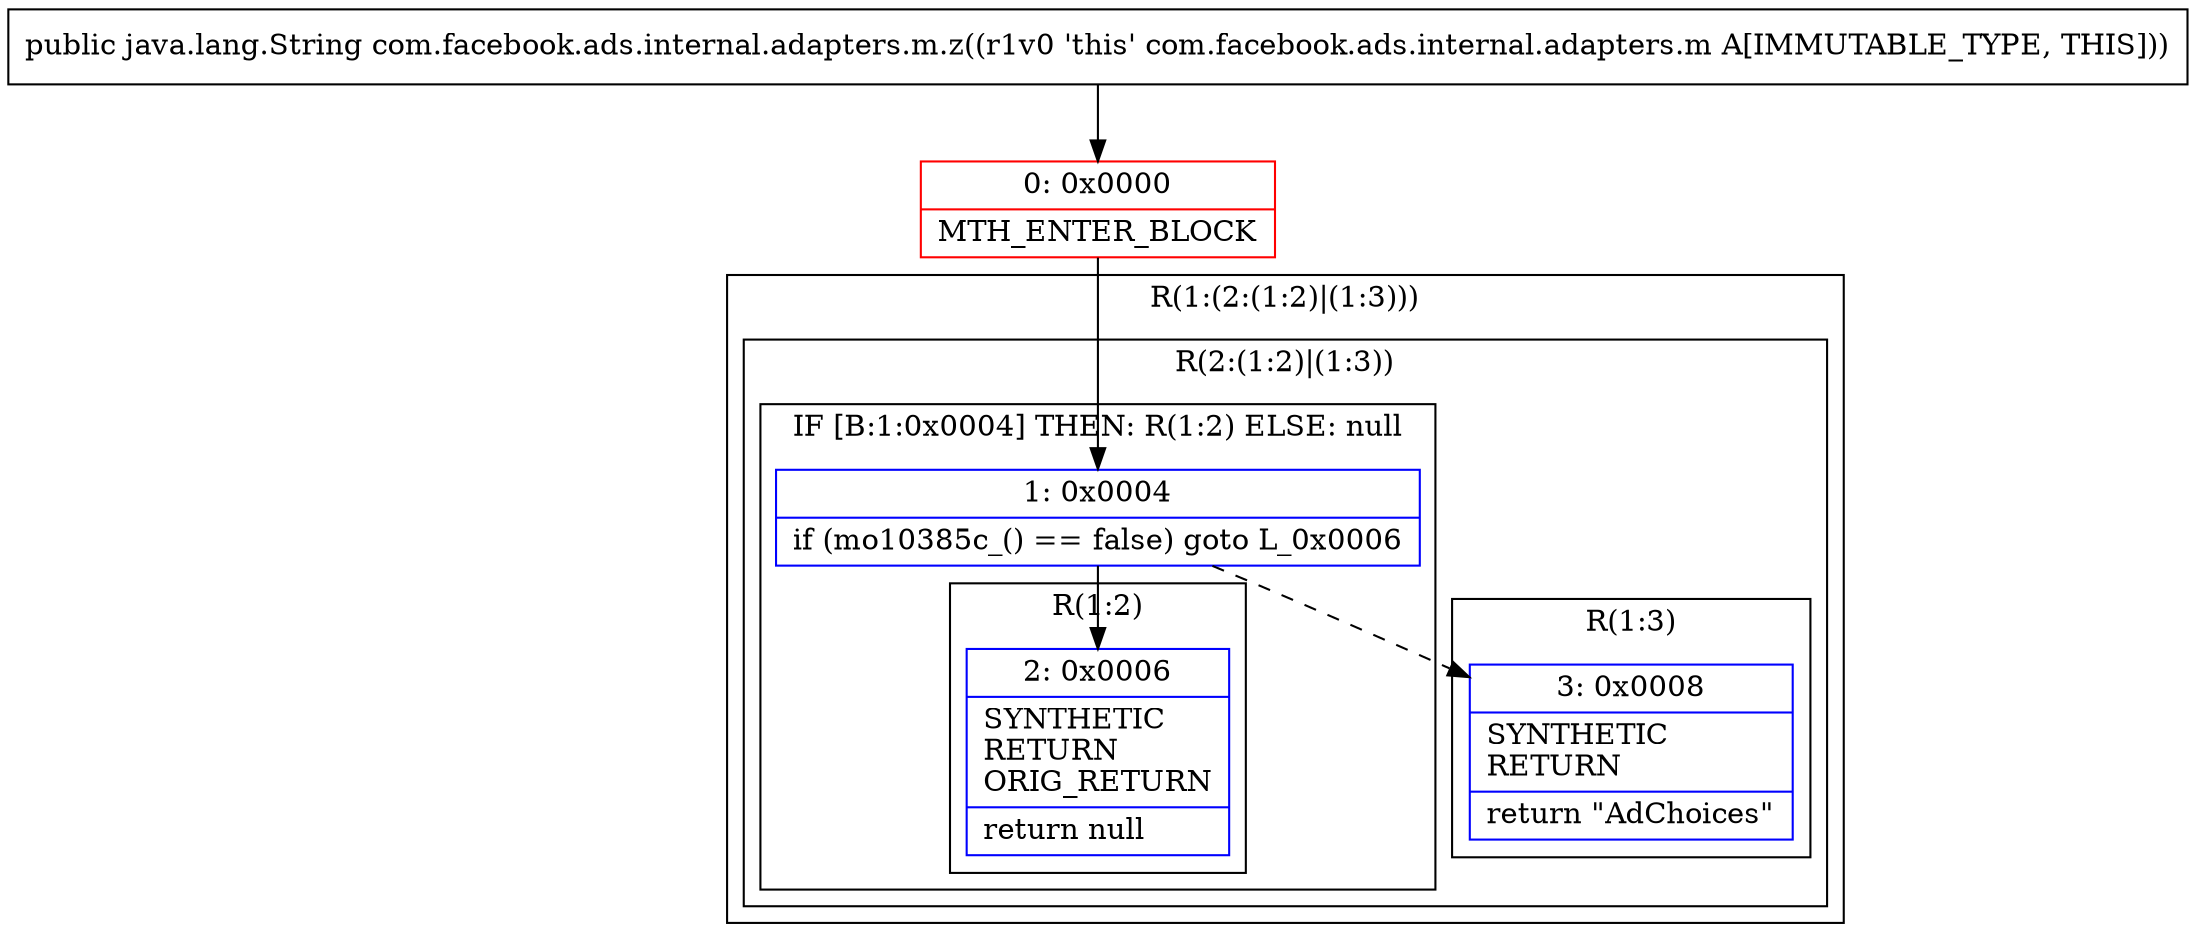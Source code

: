 digraph "CFG forcom.facebook.ads.internal.adapters.m.z()Ljava\/lang\/String;" {
subgraph cluster_Region_426628893 {
label = "R(1:(2:(1:2)|(1:3)))";
node [shape=record,color=blue];
subgraph cluster_Region_772351292 {
label = "R(2:(1:2)|(1:3))";
node [shape=record,color=blue];
subgraph cluster_IfRegion_950407335 {
label = "IF [B:1:0x0004] THEN: R(1:2) ELSE: null";
node [shape=record,color=blue];
Node_1 [shape=record,label="{1\:\ 0x0004|if (mo10385c_() == false) goto L_0x0006\l}"];
subgraph cluster_Region_1961123524 {
label = "R(1:2)";
node [shape=record,color=blue];
Node_2 [shape=record,label="{2\:\ 0x0006|SYNTHETIC\lRETURN\lORIG_RETURN\l|return null\l}"];
}
}
subgraph cluster_Region_54966906 {
label = "R(1:3)";
node [shape=record,color=blue];
Node_3 [shape=record,label="{3\:\ 0x0008|SYNTHETIC\lRETURN\l|return \"AdChoices\"\l}"];
}
}
}
Node_0 [shape=record,color=red,label="{0\:\ 0x0000|MTH_ENTER_BLOCK\l}"];
MethodNode[shape=record,label="{public java.lang.String com.facebook.ads.internal.adapters.m.z((r1v0 'this' com.facebook.ads.internal.adapters.m A[IMMUTABLE_TYPE, THIS])) }"];
MethodNode -> Node_0;
Node_1 -> Node_2;
Node_1 -> Node_3[style=dashed];
Node_0 -> Node_1;
}

